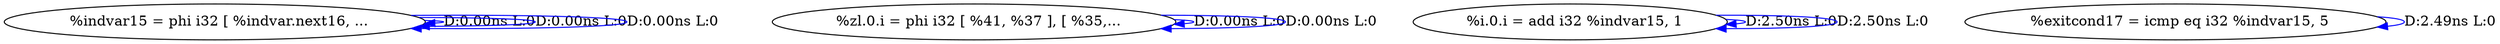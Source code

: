digraph {
Node0x3151660[label="  %indvar15 = phi i32 [ %indvar.next16, ..."];
Node0x3151660 -> Node0x3151660[label="D:0.00ns L:0",color=blue];
Node0x3151660 -> Node0x3151660[label="D:0.00ns L:0",color=blue];
Node0x3151660 -> Node0x3151660[label="D:0.00ns L:0",color=blue];
Node0x3151740[label="  %zl.0.i = phi i32 [ %41, %37 ], [ %35,..."];
Node0x3151740 -> Node0x3151740[label="D:0.00ns L:0",color=blue];
Node0x3151740 -> Node0x3151740[label="D:0.00ns L:0",color=blue];
Node0x3154b00[label="  %i.0.i = add i32 %indvar15, 1"];
Node0x3154b00 -> Node0x3154b00[label="D:2.50ns L:0",color=blue];
Node0x3154b00 -> Node0x3154b00[label="D:2.50ns L:0",color=blue];
Node0x3154be0[label="  %exitcond17 = icmp eq i32 %indvar15, 5"];
Node0x3154be0 -> Node0x3154be0[label="D:2.49ns L:0",color=blue];
}
